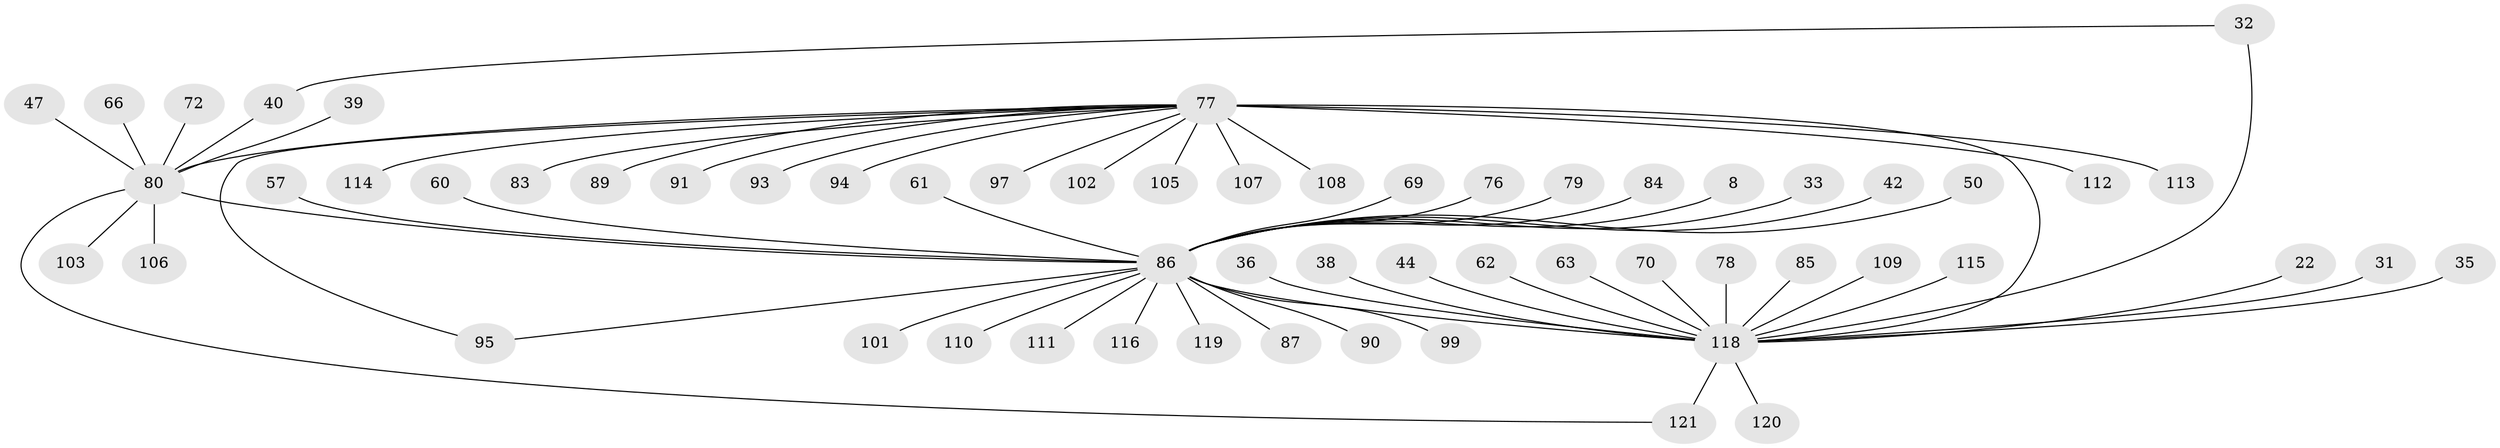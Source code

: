 // original degree distribution, {29: 0.008264462809917356, 5: 0.01652892561983471, 2: 0.17355371900826447, 8: 0.01652892561983471, 10: 0.01652892561983471, 12: 0.008264462809917356, 1: 0.5867768595041323, 9: 0.024793388429752067, 4: 0.04132231404958678, 3: 0.09090909090909091, 7: 0.01652892561983471}
// Generated by graph-tools (version 1.1) at 2025/50/03/04/25 21:50:51]
// undirected, 60 vertices, 63 edges
graph export_dot {
graph [start="1"]
  node [color=gray90,style=filled];
  8;
  22;
  31;
  32;
  33;
  35;
  36;
  38;
  39;
  40;
  42;
  44;
  47;
  50;
  57;
  60;
  61;
  62;
  63;
  66;
  69 [super="+54"];
  70 [super="+56"];
  72;
  76;
  77 [super="+1+20+51+53+55+58"];
  78;
  79 [super="+48"];
  80 [super="+17+30+75+71+7"];
  83;
  84;
  85;
  86 [super="+64+68"];
  87;
  89;
  90 [super="+67"];
  91;
  93 [super="+43"];
  94;
  95 [super="+73"];
  97;
  99;
  101;
  102;
  103;
  105 [super="+100"];
  106;
  107;
  108;
  109 [super="+65"];
  110;
  111;
  112;
  113 [super="+104"];
  114;
  115 [super="+96"];
  116;
  118 [super="+98+45"];
  119;
  120 [super="+82"];
  121 [super="+88+52+117"];
  8 -- 86;
  22 -- 118;
  31 -- 118;
  32 -- 40;
  32 -- 118 [weight=2];
  33 -- 86;
  35 -- 118;
  36 -- 118;
  38 -- 118;
  39 -- 80;
  40 -- 80;
  42 -- 86;
  44 -- 118;
  47 -- 80;
  50 -- 86;
  57 -- 86;
  60 -- 86;
  61 -- 86;
  62 -- 118;
  63 -- 118;
  66 -- 80;
  69 -- 86;
  70 -- 118;
  72 -- 80;
  76 -- 86;
  77 -- 80;
  77 -- 83;
  77 -- 89;
  77 -- 91;
  77 -- 93;
  77 -- 94;
  77 -- 95;
  77 -- 97;
  77 -- 102;
  77 -- 105;
  77 -- 107;
  77 -- 108;
  77 -- 112;
  77 -- 113;
  77 -- 114;
  77 -- 118 [weight=7];
  78 -- 118;
  79 -- 86;
  80 -- 106;
  80 -- 103;
  80 -- 86 [weight=5];
  80 -- 121;
  84 -- 86 [weight=2];
  85 -- 118;
  86 -- 99;
  86 -- 101;
  86 -- 111;
  86 -- 119;
  86 -- 118 [weight=8];
  86 -- 95;
  86 -- 110;
  86 -- 116;
  86 -- 87;
  86 -- 90;
  109 -- 118;
  115 -- 118;
  118 -- 120;
  118 -- 121 [weight=2];
}
